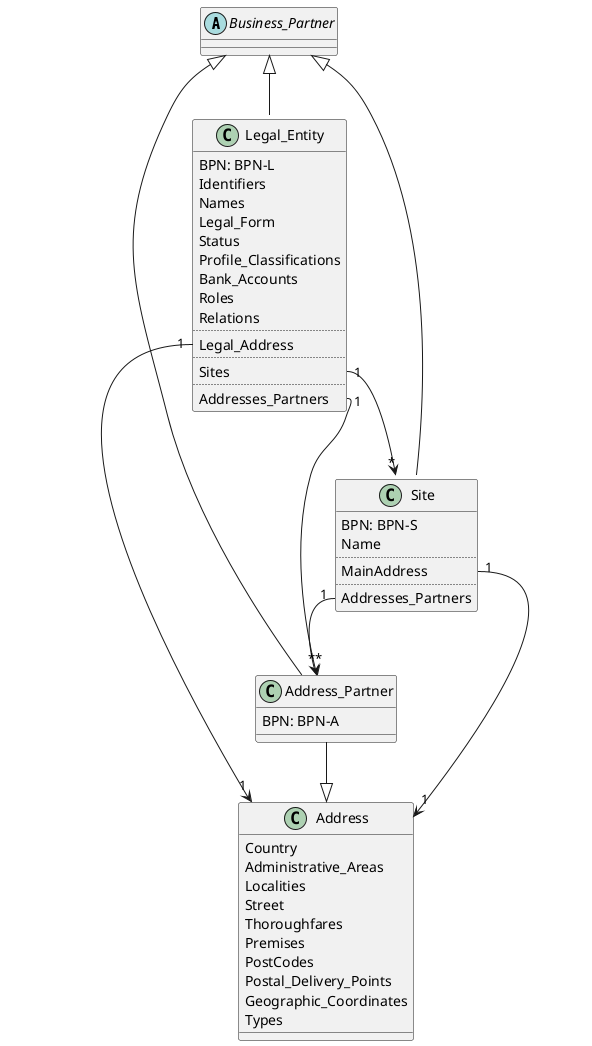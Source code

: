 @startuml
skinparam groupInheritance 1

'--------------------- Entities ------------------------'

abstract class Business_Partner{}

class Legal_Entity {
	BPN: BPN-L
	Identifiers
	Names
	Legal_Form
	Status
	Profile_Classifications
	Bank_Accounts
    Roles
	Relations
	..
	Legal_Address
	..
	Sites
	..
	Addresses_Partners
}

class Site {
	BPN: BPN-S
	Name
	..
	MainAddress
	..
	Addresses_Partners
}

class Address_Partner {
	BPN: BPN-A
}

class Address {
    Country
    Administrative_Areas
    Localities
    Street
    Thoroughfares
    Premises
    PostCodes
    Postal_Delivery_Points
	Geographic_Coordinates
    Types
}

'--------------------- Relationships ------------------------'

Business_Partner <|-- Site
Business_Partner <|-- Legal_Entity
Business_Partner <|-- Address_Partner
Address_Partner --|> Address

Site::MainAddress "1" --> "1" Address
Site::Addresses_Partners "1" --> "*" Address_Partner

Legal_Entity::Legal_Address "1" --> "1" Address
Legal_Entity::Addresses_Partners "1" --> "*" Address_Partner
Legal_Entity::Sites "1" --> "*" Site

@enduml